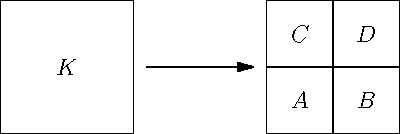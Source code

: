 size(200,200);

pair p1 = (0,0);
pair p2 = (1,0);
pair p3 = (1,1);
pair p4 = (0,1);

draw(p1--p2--p3--p4--cycle);
label("$K$",0.25*(p1+p2+p3+p4));

pair shift = (2,0);
pair p5 = p1 + shift;
pair p6 = p2 + shift;
pair p7 = p3 + shift;
pair p8 = p4 + shift;
pair p9 = 0.5*(p5 + p6);
pair p10= 0.5*(p7 + p8);
pair p11= 0.5*(p5 + p8);
pair p12= 0.5*(p6 + p7);
pair p13 = 0.25*(p5+p6+p7+p8);

draw(p5--p6--p7--p8--cycle);
draw(p9--p10);
draw(p11--p12);

label("$A$", 0.25*(p5+p9+p11+p13));
label("$B$", 0.25*(p9+p13+p6+p12));
label("$C$", 0.25*(p11+p13+p10+p8));
label("$D$", 0.25*(p13+p12+p7+p10));

draw((1.1,0.5)--(1.9,0.5), Arrow);
